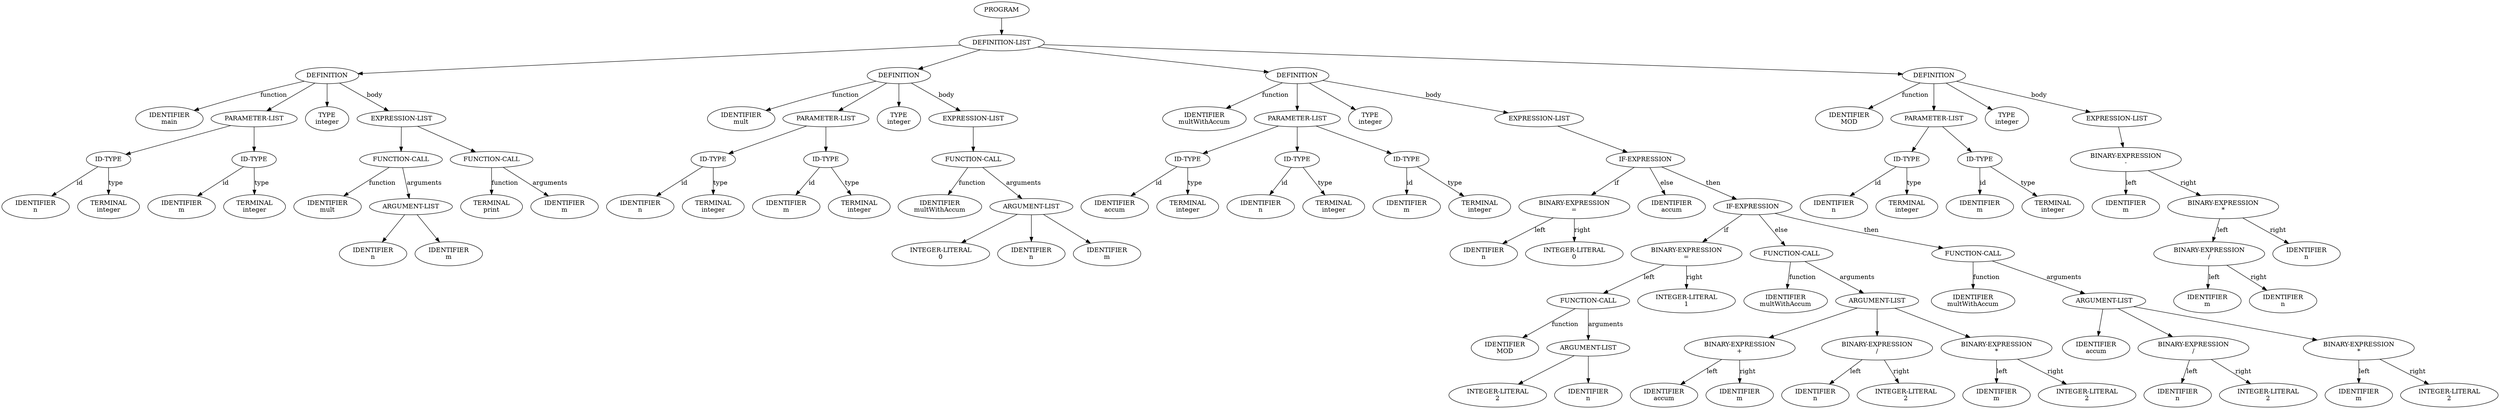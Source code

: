 digraph AST {
node0 [label="PROGRAM"]
node1 [label="DEFINITION-LIST"]
node2 [label="DEFINITION"]
node3 [label="IDENTIFIER\nmain"]
node4 [label="PARAMETER-LIST"]
node5 [label="ID-TYPE"]
node6 [label="IDENTIFIER\nn"]
node7 [label="TERMINAL\ninteger"]
node8 [label="ID-TYPE"]
node9 [label="IDENTIFIER\nm"]
node10 [label="TERMINAL\ninteger"]
node11 [label="TYPE\ninteger"]
node12 [label="EXPRESSION-LIST"]
node13 [label="FUNCTION-CALL"]
node14 [label="IDENTIFIER\nmult"]
node15 [label="ARGUMENT-LIST"]
node16 [label="IDENTIFIER\nn"]
node17 [label="IDENTIFIER\nm"]
node18 [label="FUNCTION-CALL"]
node19 [label="TERMINAL\nprint"]
node20 [label="IDENTIFIER\nm"]
node21 [label="DEFINITION"]
node22 [label="IDENTIFIER\nmult"]
node23 [label="PARAMETER-LIST"]
node24 [label="ID-TYPE"]
node25 [label="IDENTIFIER\nn"]
node26 [label="TERMINAL\ninteger"]
node27 [label="ID-TYPE"]
node28 [label="IDENTIFIER\nm"]
node29 [label="TERMINAL\ninteger"]
node30 [label="TYPE\ninteger"]
node31 [label="EXPRESSION-LIST"]
node32 [label="FUNCTION-CALL"]
node33 [label="IDENTIFIER\nmultWithAccum"]
node34 [label="ARGUMENT-LIST"]
node35 [label="INTEGER-LITERAL\n0"]
node36 [label="IDENTIFIER\nn"]
node37 [label="IDENTIFIER\nm"]
node38 [label="DEFINITION"]
node39 [label="IDENTIFIER\nmultWithAccum"]
node40 [label="PARAMETER-LIST"]
node41 [label="ID-TYPE"]
node42 [label="IDENTIFIER\naccum"]
node43 [label="TERMINAL\ninteger"]
node44 [label="ID-TYPE"]
node45 [label="IDENTIFIER\nn"]
node46 [label="TERMINAL\ninteger"]
node47 [label="ID-TYPE"]
node48 [label="IDENTIFIER\nm"]
node49 [label="TERMINAL\ninteger"]
node50 [label="TYPE\ninteger"]
node51 [label="EXPRESSION-LIST"]
node52 [label="IF-EXPRESSION"]
node53 [label="BINARY-EXPRESSION\n="]
node54 [label="IDENTIFIER\nn"]
node55 [label="INTEGER-LITERAL\n0"]
node56 [label="IDENTIFIER\naccum"]
node57 [label="IF-EXPRESSION"]
node58 [label="BINARY-EXPRESSION\n="]
node59 [label="FUNCTION-CALL"]
node60 [label="IDENTIFIER\nMOD"]
node61 [label="ARGUMENT-LIST"]
node62 [label="INTEGER-LITERAL\n2"]
node63 [label="IDENTIFIER\nn"]
node64 [label="INTEGER-LITERAL\n1"]
node65 [label="FUNCTION-CALL"]
node66 [label="IDENTIFIER\nmultWithAccum"]
node67 [label="ARGUMENT-LIST"]
node68 [label="BINARY-EXPRESSION\n+"]
node69 [label="IDENTIFIER\naccum"]
node70 [label="IDENTIFIER\nm"]
node71 [label="BINARY-EXPRESSION\n/"]
node72 [label="IDENTIFIER\nn"]
node73 [label="INTEGER-LITERAL\n2"]
node74 [label="BINARY-EXPRESSION\n*"]
node75 [label="IDENTIFIER\nm"]
node76 [label="INTEGER-LITERAL\n2"]
node77 [label="FUNCTION-CALL"]
node78 [label="IDENTIFIER\nmultWithAccum"]
node79 [label="ARGUMENT-LIST"]
node80 [label="IDENTIFIER\naccum"]
node81 [label="BINARY-EXPRESSION\n/"]
node82 [label="IDENTIFIER\nn"]
node83 [label="INTEGER-LITERAL\n2"]
node84 [label="BINARY-EXPRESSION\n*"]
node85 [label="IDENTIFIER\nm"]
node86 [label="INTEGER-LITERAL\n2"]
node87 [label="DEFINITION"]
node88 [label="IDENTIFIER\nMOD"]
node89 [label="PARAMETER-LIST"]
node90 [label="ID-TYPE"]
node91 [label="IDENTIFIER\nn"]
node92 [label="TERMINAL\ninteger"]
node93 [label="ID-TYPE"]
node94 [label="IDENTIFIER\nm"]
node95 [label="TERMINAL\ninteger"]
node96 [label="TYPE\ninteger"]
node97 [label="EXPRESSION-LIST"]
node98 [label="BINARY-EXPRESSION\n-"]
node99 [label="IDENTIFIER\nm"]
node100 [label="BINARY-EXPRESSION\n*"]
node101 [label="BINARY-EXPRESSION\n/"]
node102 [label="IDENTIFIER\nm"]
node103 [label="IDENTIFIER\nn"]
node104 [label="IDENTIFIER\nn"]
node2 -> node3 [label="function"]
node5 -> node6 [label="id"]
node5 -> node7 [label="type"]
node4 -> node5
node8 -> node9 [label="id"]
node8 -> node10 [label="type"]
node4 -> node8
node2 -> node4
node2 -> node11
node13 -> node14 [label="function"]
node15 -> node16
node15 -> node17
node13 -> node15 [label="arguments"]
node12 -> node13
node18 -> node19 [label="function"]
node18 -> node20 [label="arguments"]
node12 -> node18
node2 -> node12 [label="body"]
node1 -> node2
node21 -> node22 [label="function"]
node24 -> node25 [label="id"]
node24 -> node26 [label="type"]
node23 -> node24
node27 -> node28 [label="id"]
node27 -> node29 [label="type"]
node23 -> node27
node21 -> node23
node21 -> node30
node32 -> node33 [label="function"]
node34 -> node35
node34 -> node36
node34 -> node37
node32 -> node34 [label="arguments"]
node31 -> node32
node21 -> node31 [label="body"]
node1 -> node21
node38 -> node39 [label="function"]
node41 -> node42 [label="id"]
node41 -> node43 [label="type"]
node40 -> node41
node44 -> node45 [label="id"]
node44 -> node46 [label="type"]
node40 -> node44
node47 -> node48 [label="id"]
node47 -> node49 [label="type"]
node40 -> node47
node38 -> node40
node38 -> node50
node53 -> node54 [label="left"]
node53 -> node55 [label="right"]
node52 -> node53 [label="if"]
node52 -> node56 [label="else"]
node59 -> node60 [label="function"]
node61 -> node62
node61 -> node63
node59 -> node61 [label="arguments"]
node58 -> node59 [label="left"]
node58 -> node64 [label="right"]
node57 -> node58 [label="if"]
node65 -> node66 [label="function"]
node68 -> node69 [label="left"]
node68 -> node70 [label="right"]
node67 -> node68
node71 -> node72 [label="left"]
node71 -> node73 [label="right"]
node67 -> node71
node74 -> node75 [label="left"]
node74 -> node76 [label="right"]
node67 -> node74
node65 -> node67 [label="arguments"]
node57 -> node65 [label="else"]
node77 -> node78 [label="function"]
node79 -> node80
node81 -> node82 [label="left"]
node81 -> node83 [label="right"]
node79 -> node81
node84 -> node85 [label="left"]
node84 -> node86 [label="right"]
node79 -> node84
node77 -> node79 [label="arguments"]
node57 -> node77 [label="then"]
node52 -> node57 [label="then"]
node51 -> node52
node38 -> node51 [label="body"]
node1 -> node38
node87 -> node88 [label="function"]
node90 -> node91 [label="id"]
node90 -> node92 [label="type"]
node89 -> node90
node93 -> node94 [label="id"]
node93 -> node95 [label="type"]
node89 -> node93
node87 -> node89
node87 -> node96
node98 -> node99 [label="left"]
node101 -> node102 [label="left"]
node101 -> node103 [label="right"]
node100 -> node101 [label="left"]
node100 -> node104 [label="right"]
node98 -> node100 [label="right"]
node97 -> node98
node87 -> node97 [label="body"]
node1 -> node87
node0 -> node1
}